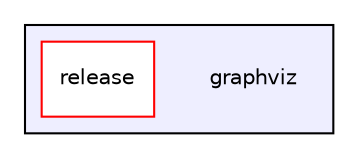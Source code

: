 digraph "graphviz" {
  bgcolor=transparent;
  compound=true
  node [ fontsize="10", fontname="Helvetica"];
  edge [ labelfontsize="10", labelfontname="Helvetica"];
  subgraph clusterdir_72defd721fbf6d31de62e1e0701bda09 {
    graph [ bgcolor="#eeeeff", pencolor="black", label="" URL="dir_72defd721fbf6d31de62e1e0701bda09.html"];
    dir_72defd721fbf6d31de62e1e0701bda09 [shape=plaintext label="graphviz"];
    dir_e85644315a154f93634e293902bffa37 [shape=box label="release" color="red" fillcolor="white" style="filled" URL="dir_e85644315a154f93634e293902bffa37.html"];
  }
}
